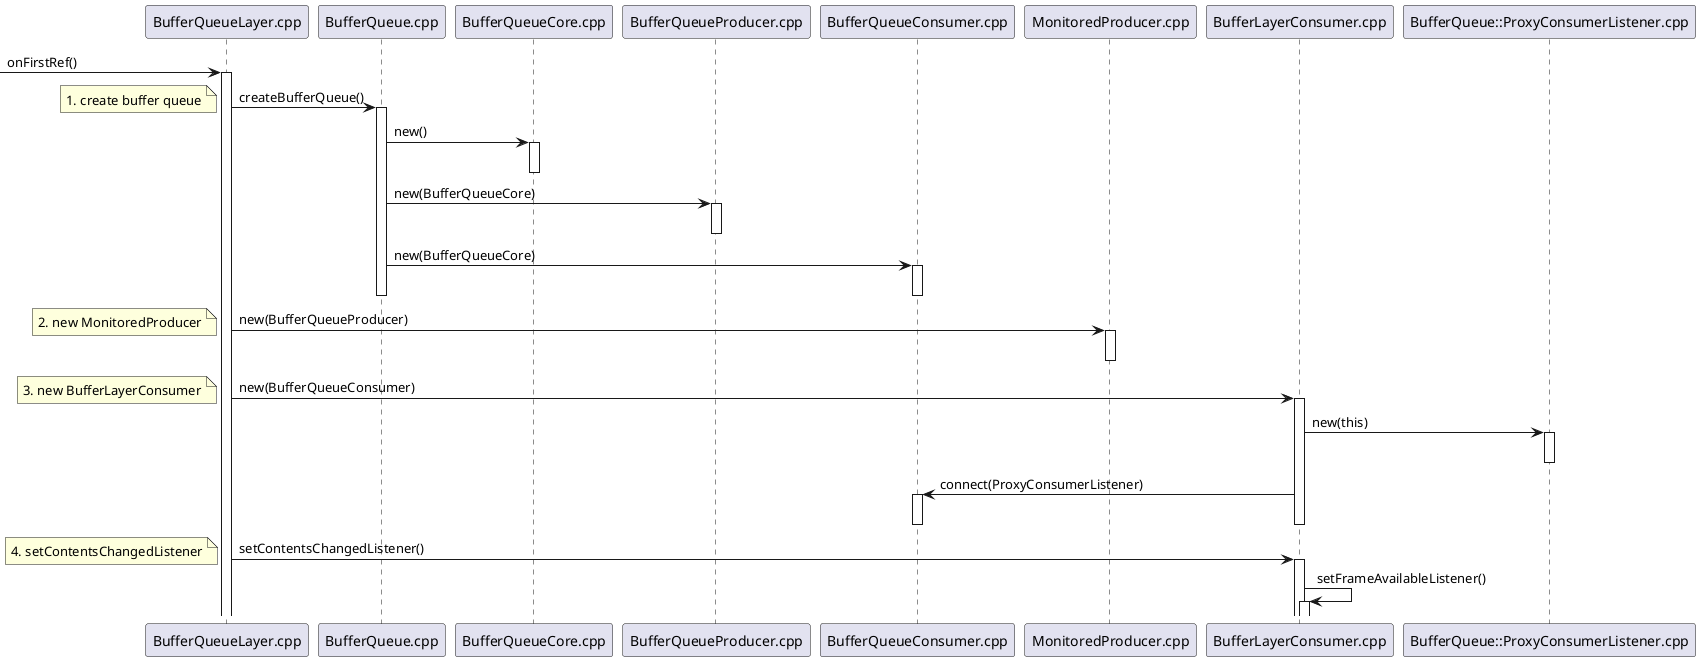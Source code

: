 @startuml


->  BufferQueueLayer.cpp : onFirstRef()
activate BufferQueueLayer.cpp
BufferQueueLayer.cpp -> BufferQueue.cpp:createBufferQueue()
activate BufferQueue.cpp
note left: 1. create buffer queue
BufferQueue.cpp -> BufferQueueCore.cpp:new()
activate BufferQueueCore.cpp
deactivate BufferQueueCore.cpp
BufferQueue.cpp -> BufferQueueProducer.cpp:new(BufferQueueCore)
activate BufferQueueProducer.cpp
deactivate BufferQueueProducer.cpp
BufferQueue.cpp -> BufferQueueConsumer.cpp:new(BufferQueueCore)
activate BufferQueueConsumer.cpp
deactivate BufferQueueConsumer.cpp
deactivate BufferQueue.cpp

BufferQueueLayer.cpp -> MonitoredProducer.cpp:new(BufferQueueProducer)
activate MonitoredProducer.cpp
deactivate MonitoredProducer.cpp
note left: 2. new MonitoredProducer
BufferQueueLayer.cpp -> BufferLayerConsumer.cpp:new(BufferQueueConsumer)
activate BufferLayerConsumer.cpp
note left: 3. new BufferLayerConsumer
BufferLayerConsumer.cpp -> "BufferQueue::ProxyConsumerListener.cpp":new(this)
activate "BufferQueue::ProxyConsumerListener.cpp"
deactivate "BufferQueue::ProxyConsumerListener.cpp"
BufferLayerConsumer.cpp -> BufferQueueConsumer.cpp:connect(ProxyConsumerListener)
activate BufferQueueConsumer.cpp
deactivate BufferQueueConsumer.cpp
deactivate BufferLayerConsumer.cpp
BufferQueueLayer.cpp -> BufferLayerConsumer.cpp:setContentsChangedListener()
activate BufferLayerConsumer.cpp
note left: 4. setContentsChangedListener
BufferLayerConsumer.cpp -> BufferLayerConsumer.cpp:setFrameAvailableListener()
activate BufferLayerConsumer.cpp


@enduml